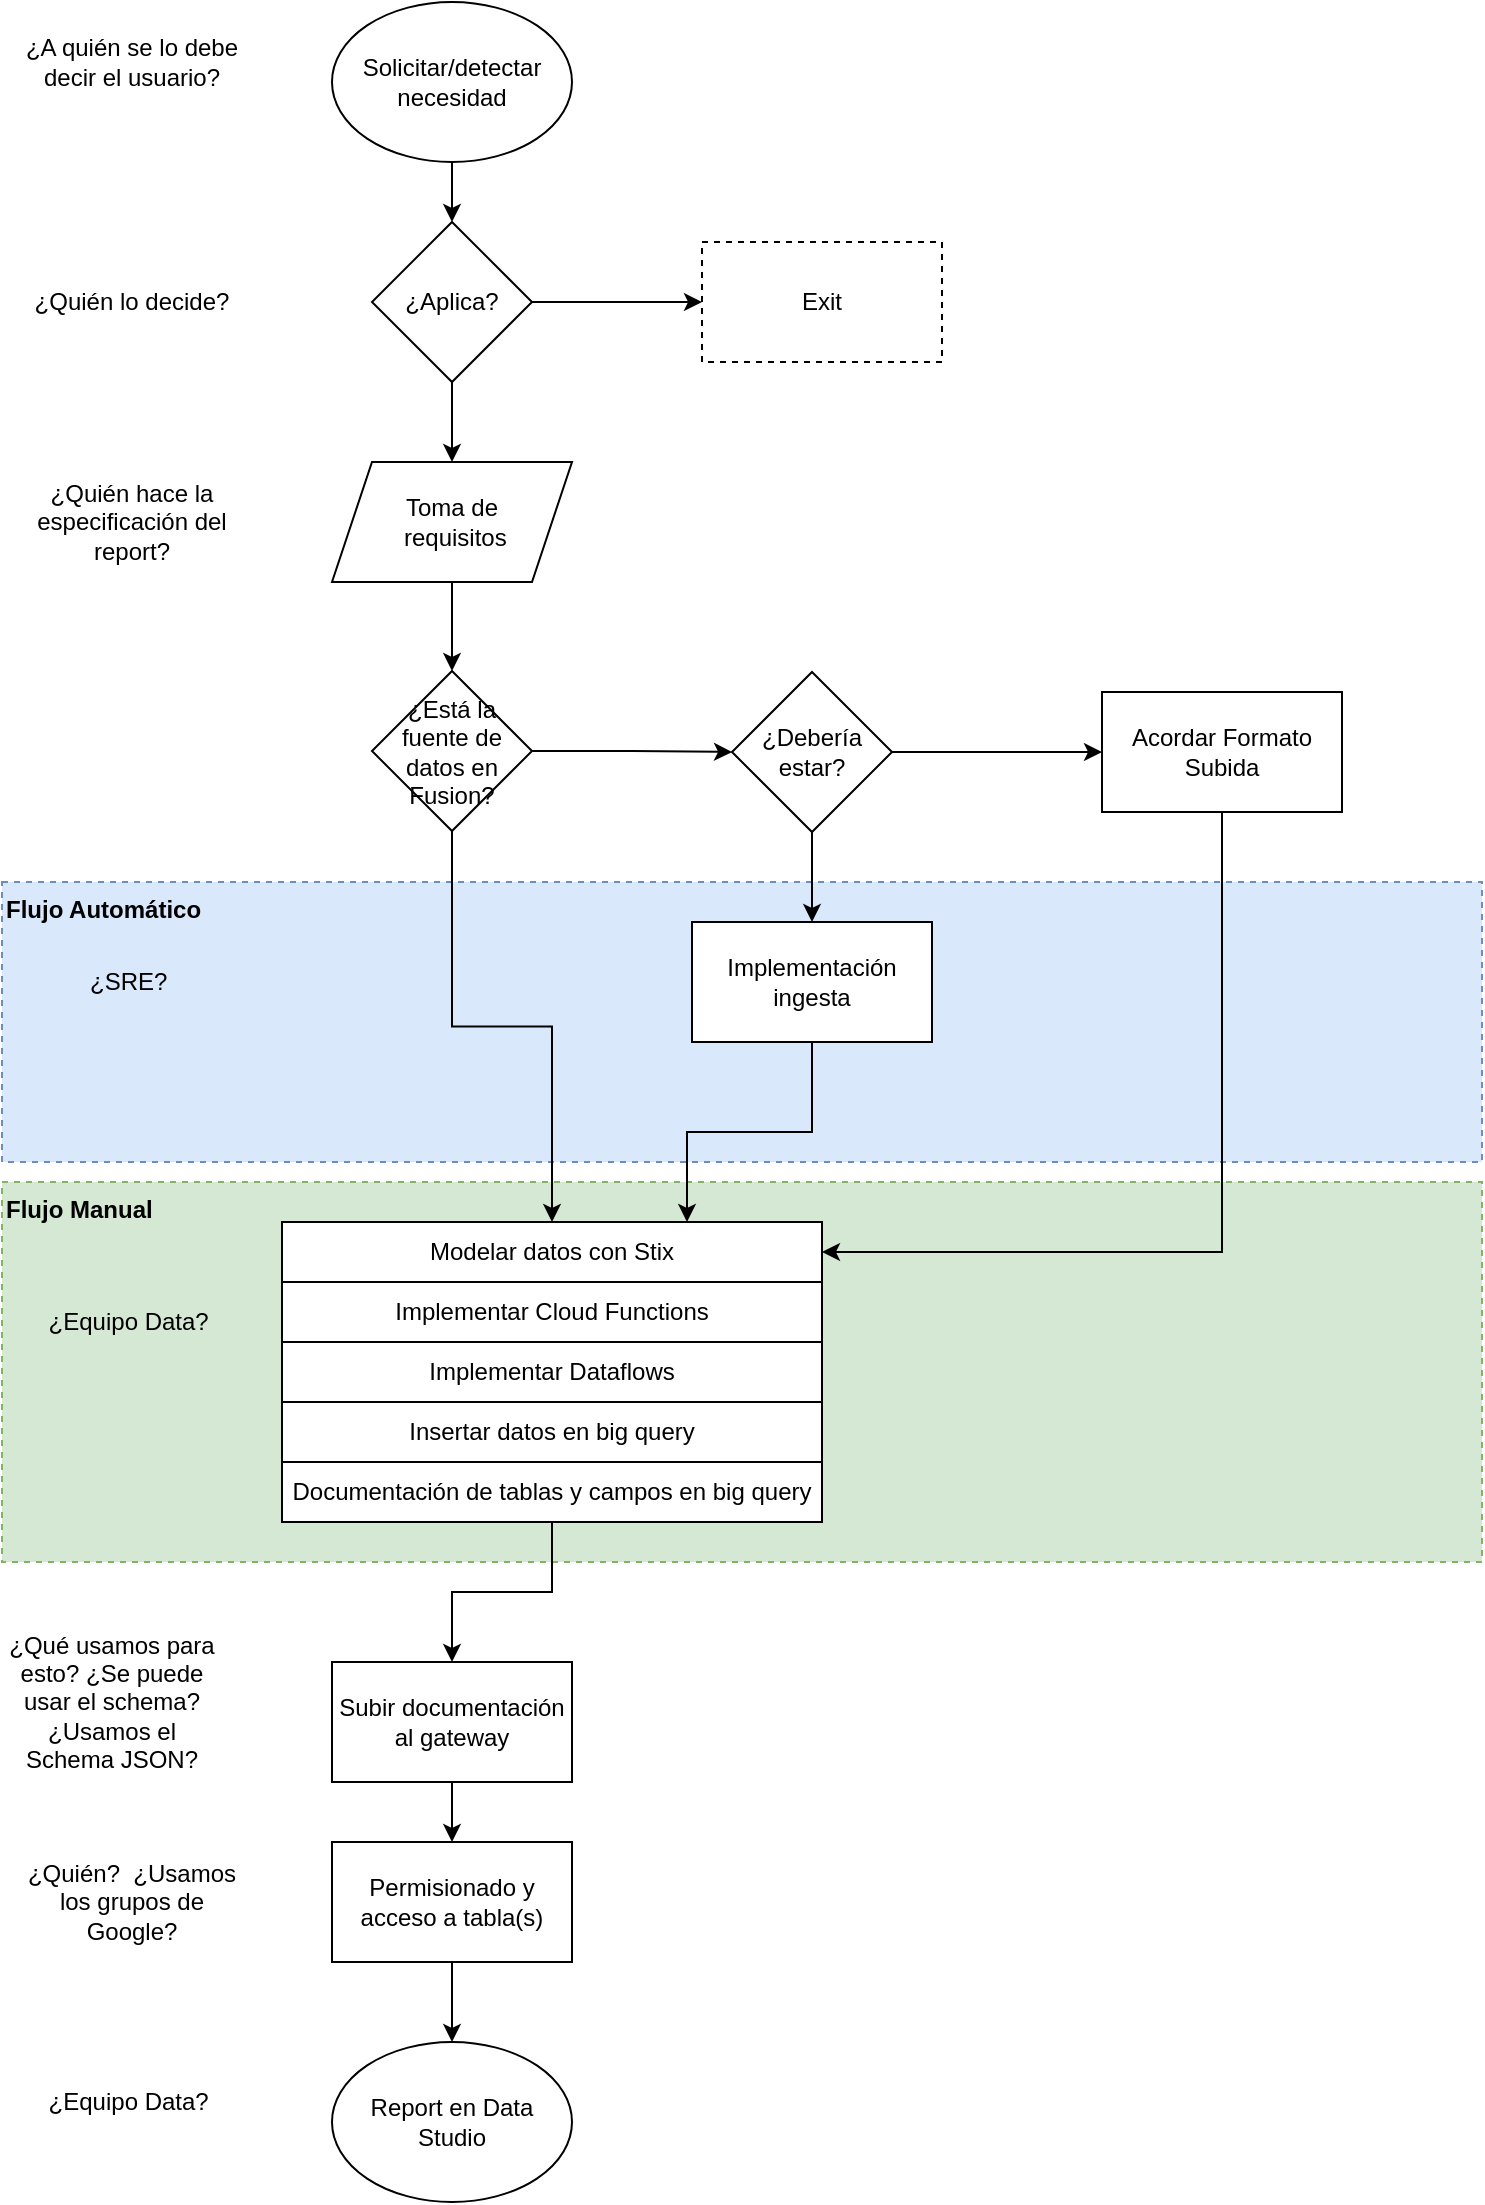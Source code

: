 <mxfile version="13.6.4" type="github">
  <diagram id="9E-KX1OYeNtc_dwp0FWX" name="Page-1">
    <mxGraphModel dx="1186" dy="764" grid="1" gridSize="10" guides="1" tooltips="1" connect="1" arrows="1" fold="1" page="1" pageScale="1" pageWidth="827" pageHeight="1169" math="0" shadow="0">
      <root>
        <mxCell id="0" />
        <mxCell id="1" parent="0" />
        <mxCell id="ff_O2VOX496z6qqw2j3c-24" value="&lt;b&gt;Flujo Manual&lt;/b&gt;" style="rounded=0;whiteSpace=wrap;html=1;align=left;verticalAlign=top;fillColor=#d5e8d4;strokeColor=#82b366;dashed=1;" vertex="1" parent="1">
          <mxGeometry x="10" y="800" width="740" height="190" as="geometry" />
        </mxCell>
        <mxCell id="ff_O2VOX496z6qqw2j3c-23" value="&lt;b&gt;Flujo Automático&lt;/b&gt;" style="rounded=0;whiteSpace=wrap;html=1;align=left;verticalAlign=top;fillColor=#dae8fc;strokeColor=#6c8ebf;dashed=1;" vertex="1" parent="1">
          <mxGeometry x="10" y="650" width="740" height="140" as="geometry" />
        </mxCell>
        <mxCell id="ff_O2VOX496z6qqw2j3c-35" style="edgeStyle=orthogonalEdgeStyle;rounded=0;orthogonalLoop=1;jettySize=auto;html=1;exitX=1;exitY=0.5;exitDx=0;exitDy=0;entryX=0;entryY=0.5;entryDx=0;entryDy=0;" edge="1" parent="1" source="ff_O2VOX496z6qqw2j3c-2" target="ff_O2VOX496z6qqw2j3c-32">
          <mxGeometry relative="1" as="geometry" />
        </mxCell>
        <mxCell id="ff_O2VOX496z6qqw2j3c-36" style="edgeStyle=orthogonalEdgeStyle;rounded=0;orthogonalLoop=1;jettySize=auto;html=1;exitX=0.5;exitY=1;exitDx=0;exitDy=0;" edge="1" parent="1" source="ff_O2VOX496z6qqw2j3c-2" target="ff_O2VOX496z6qqw2j3c-33">
          <mxGeometry relative="1" as="geometry" />
        </mxCell>
        <mxCell id="ff_O2VOX496z6qqw2j3c-2" value="¿Aplica?" style="rhombus;whiteSpace=wrap;html=1;" vertex="1" parent="1">
          <mxGeometry x="195" y="320" width="80" height="80" as="geometry" />
        </mxCell>
        <mxCell id="ff_O2VOX496z6qqw2j3c-4" value="¿Quién lo decide?" style="text;html=1;strokeColor=none;fillColor=none;align=center;verticalAlign=middle;whiteSpace=wrap;rounded=0;" vertex="1" parent="1">
          <mxGeometry x="20" y="350" width="110" height="20" as="geometry" />
        </mxCell>
        <mxCell id="ff_O2VOX496z6qqw2j3c-5" value="¿A quién se lo debe decir el usuario?" style="text;html=1;strokeColor=none;fillColor=none;align=center;verticalAlign=middle;whiteSpace=wrap;rounded=0;" vertex="1" parent="1">
          <mxGeometry x="20" y="230" width="110" height="20" as="geometry" />
        </mxCell>
        <mxCell id="ff_O2VOX496z6qqw2j3c-7" value="¿Quién hace la especificación del report?" style="text;html=1;strokeColor=none;fillColor=none;align=center;verticalAlign=middle;whiteSpace=wrap;rounded=0;" vertex="1" parent="1">
          <mxGeometry x="20" y="460" width="110" height="20" as="geometry" />
        </mxCell>
        <mxCell id="ff_O2VOX496z6qqw2j3c-38" style="edgeStyle=orthogonalEdgeStyle;rounded=0;orthogonalLoop=1;jettySize=auto;html=1;exitX=1;exitY=0.5;exitDx=0;exitDy=0;entryX=0;entryY=0.5;entryDx=0;entryDy=0;" edge="1" parent="1" source="ff_O2VOX496z6qqw2j3c-8" target="ff_O2VOX496z6qqw2j3c-10">
          <mxGeometry relative="1" as="geometry" />
        </mxCell>
        <mxCell id="ff_O2VOX496z6qqw2j3c-43" style="edgeStyle=orthogonalEdgeStyle;rounded=0;orthogonalLoop=1;jettySize=auto;html=1;exitX=0.5;exitY=1;exitDx=0;exitDy=0;entryX=0.5;entryY=0;entryDx=0;entryDy=0;" edge="1" parent="1" source="ff_O2VOX496z6qqw2j3c-8" target="ff_O2VOX496z6qqw2j3c-14">
          <mxGeometry relative="1" as="geometry" />
        </mxCell>
        <mxCell id="ff_O2VOX496z6qqw2j3c-8" value="¿Está la fuente de datos en Fusion?" style="rhombus;whiteSpace=wrap;html=1;" vertex="1" parent="1">
          <mxGeometry x="195" y="544.5" width="80" height="80" as="geometry" />
        </mxCell>
        <mxCell id="ff_O2VOX496z6qqw2j3c-39" style="edgeStyle=orthogonalEdgeStyle;rounded=0;orthogonalLoop=1;jettySize=auto;html=1;exitX=1;exitY=0.5;exitDx=0;exitDy=0;entryX=0;entryY=0.5;entryDx=0;entryDy=0;" edge="1" parent="1" source="ff_O2VOX496z6qqw2j3c-10" target="ff_O2VOX496z6qqw2j3c-25">
          <mxGeometry relative="1" as="geometry" />
        </mxCell>
        <mxCell id="ff_O2VOX496z6qqw2j3c-44" style="edgeStyle=orthogonalEdgeStyle;rounded=0;orthogonalLoop=1;jettySize=auto;html=1;exitX=0.5;exitY=1;exitDx=0;exitDy=0;" edge="1" parent="1" source="ff_O2VOX496z6qqw2j3c-10" target="ff_O2VOX496z6qqw2j3c-12">
          <mxGeometry relative="1" as="geometry" />
        </mxCell>
        <mxCell id="ff_O2VOX496z6qqw2j3c-10" value="¿Debería estar?" style="rhombus;whiteSpace=wrap;html=1;" vertex="1" parent="1">
          <mxGeometry x="375" y="545" width="80" height="80" as="geometry" />
        </mxCell>
        <mxCell id="ff_O2VOX496z6qqw2j3c-34" style="edgeStyle=orthogonalEdgeStyle;rounded=0;orthogonalLoop=1;jettySize=auto;html=1;exitX=0.5;exitY=1;exitDx=0;exitDy=0;entryX=0.5;entryY=0;entryDx=0;entryDy=0;" edge="1" parent="1" source="ff_O2VOX496z6qqw2j3c-11" target="ff_O2VOX496z6qqw2j3c-2">
          <mxGeometry relative="1" as="geometry" />
        </mxCell>
        <mxCell id="ff_O2VOX496z6qqw2j3c-11" value="&lt;span&gt;Solicitar/detectar necesidad&lt;/span&gt;" style="ellipse;whiteSpace=wrap;html=1;" vertex="1" parent="1">
          <mxGeometry x="175" y="210" width="120" height="80" as="geometry" />
        </mxCell>
        <mxCell id="ff_O2VOX496z6qqw2j3c-42" style="edgeStyle=orthogonalEdgeStyle;rounded=0;orthogonalLoop=1;jettySize=auto;html=1;exitX=0.5;exitY=1;exitDx=0;exitDy=0;entryX=0.75;entryY=0;entryDx=0;entryDy=0;" edge="1" parent="1" source="ff_O2VOX496z6qqw2j3c-12" target="ff_O2VOX496z6qqw2j3c-14">
          <mxGeometry relative="1" as="geometry" />
        </mxCell>
        <mxCell id="ff_O2VOX496z6qqw2j3c-12" value="Implementación ingesta" style="rounded=0;whiteSpace=wrap;html=1;" vertex="1" parent="1">
          <mxGeometry x="355" y="670" width="120" height="60" as="geometry" />
        </mxCell>
        <mxCell id="ff_O2VOX496z6qqw2j3c-13" value="¿SRE?&amp;nbsp;" style="text;html=1;strokeColor=none;fillColor=none;align=center;verticalAlign=middle;whiteSpace=wrap;rounded=0;" vertex="1" parent="1">
          <mxGeometry x="20" y="690" width="110" height="20" as="geometry" />
        </mxCell>
        <mxCell id="ff_O2VOX496z6qqw2j3c-14" value="Modelar datos con Stix" style="rounded=0;whiteSpace=wrap;html=1;" vertex="1" parent="1">
          <mxGeometry x="150" y="820" width="270" height="30" as="geometry" />
        </mxCell>
        <mxCell id="ff_O2VOX496z6qqw2j3c-15" value="Implementar Cloud Functions" style="rounded=0;whiteSpace=wrap;html=1;" vertex="1" parent="1">
          <mxGeometry x="150" y="850" width="270" height="30" as="geometry" />
        </mxCell>
        <mxCell id="ff_O2VOX496z6qqw2j3c-16" value="Implementar Dataflows" style="rounded=0;whiteSpace=wrap;html=1;" vertex="1" parent="1">
          <mxGeometry x="150" y="880" width="270" height="30" as="geometry" />
        </mxCell>
        <mxCell id="ff_O2VOX496z6qqw2j3c-17" value="Insertar datos en big query" style="rounded=0;whiteSpace=wrap;html=1;" vertex="1" parent="1">
          <mxGeometry x="150" y="910" width="270" height="30" as="geometry" />
        </mxCell>
        <mxCell id="ff_O2VOX496z6qqw2j3c-19" value="¿Equipo Data?&amp;nbsp;" style="text;html=1;strokeColor=none;fillColor=none;align=center;verticalAlign=middle;whiteSpace=wrap;rounded=0;" vertex="1" parent="1">
          <mxGeometry x="20" y="860" width="110" height="20" as="geometry" />
        </mxCell>
        <mxCell id="ff_O2VOX496z6qqw2j3c-21" value="Report en Data Studio" style="ellipse;whiteSpace=wrap;html=1;" vertex="1" parent="1">
          <mxGeometry x="175" y="1230" width="120" height="80" as="geometry" />
        </mxCell>
        <mxCell id="ff_O2VOX496z6qqw2j3c-22" value="¿Equipo Data?&amp;nbsp;" style="text;html=1;strokeColor=none;fillColor=none;align=center;verticalAlign=middle;whiteSpace=wrap;rounded=0;" vertex="1" parent="1">
          <mxGeometry x="20" y="1250" width="110" height="20" as="geometry" />
        </mxCell>
        <mxCell id="ff_O2VOX496z6qqw2j3c-41" style="edgeStyle=orthogonalEdgeStyle;rounded=0;orthogonalLoop=1;jettySize=auto;html=1;exitX=0.5;exitY=1;exitDx=0;exitDy=0;entryX=1;entryY=0.5;entryDx=0;entryDy=0;" edge="1" parent="1" source="ff_O2VOX496z6qqw2j3c-25" target="ff_O2VOX496z6qqw2j3c-14">
          <mxGeometry relative="1" as="geometry" />
        </mxCell>
        <mxCell id="ff_O2VOX496z6qqw2j3c-25" value="Acordar Formato Subida" style="rounded=0;whiteSpace=wrap;html=1;" vertex="1" parent="1">
          <mxGeometry x="560" y="555" width="120" height="60" as="geometry" />
        </mxCell>
        <mxCell id="ff_O2VOX496z6qqw2j3c-45" style="edgeStyle=orthogonalEdgeStyle;rounded=0;orthogonalLoop=1;jettySize=auto;html=1;exitX=0.5;exitY=1;exitDx=0;exitDy=0;" edge="1" parent="1" source="ff_O2VOX496z6qqw2j3c-26" target="ff_O2VOX496z6qqw2j3c-28">
          <mxGeometry relative="1" as="geometry" />
        </mxCell>
        <mxCell id="ff_O2VOX496z6qqw2j3c-26" value="Documentación de tablas y campos en big query" style="rounded=0;whiteSpace=wrap;html=1;" vertex="1" parent="1">
          <mxGeometry x="150" y="940" width="270" height="30" as="geometry" />
        </mxCell>
        <mxCell id="ff_O2VOX496z6qqw2j3c-46" style="edgeStyle=orthogonalEdgeStyle;rounded=0;orthogonalLoop=1;jettySize=auto;html=1;exitX=0.5;exitY=1;exitDx=0;exitDy=0;entryX=0.5;entryY=0;entryDx=0;entryDy=0;" edge="1" parent="1" source="ff_O2VOX496z6qqw2j3c-28" target="ff_O2VOX496z6qqw2j3c-30">
          <mxGeometry relative="1" as="geometry" />
        </mxCell>
        <mxCell id="ff_O2VOX496z6qqw2j3c-28" value="Subir documentación al gateway" style="rounded=0;whiteSpace=wrap;html=1;" vertex="1" parent="1">
          <mxGeometry x="175" y="1040" width="120" height="60" as="geometry" />
        </mxCell>
        <mxCell id="ff_O2VOX496z6qqw2j3c-29" value="¿Qué usamos para esto? ¿Se puede usar el schema?¿Usamos el Schema JSON?" style="text;html=1;strokeColor=none;fillColor=none;align=center;verticalAlign=middle;whiteSpace=wrap;rounded=0;" vertex="1" parent="1">
          <mxGeometry x="10" y="1050" width="110" height="20" as="geometry" />
        </mxCell>
        <mxCell id="ff_O2VOX496z6qqw2j3c-47" style="edgeStyle=orthogonalEdgeStyle;rounded=0;orthogonalLoop=1;jettySize=auto;html=1;exitX=0.5;exitY=1;exitDx=0;exitDy=0;entryX=0.5;entryY=0;entryDx=0;entryDy=0;" edge="1" parent="1" source="ff_O2VOX496z6qqw2j3c-30" target="ff_O2VOX496z6qqw2j3c-21">
          <mxGeometry relative="1" as="geometry" />
        </mxCell>
        <mxCell id="ff_O2VOX496z6qqw2j3c-30" value="Permisionado y acceso a tabla(s)" style="rounded=0;whiteSpace=wrap;html=1;" vertex="1" parent="1">
          <mxGeometry x="175" y="1130" width="120" height="60" as="geometry" />
        </mxCell>
        <mxCell id="ff_O2VOX496z6qqw2j3c-31" value="¿Quién?&amp;nbsp; ¿Usamos los grupos de Google?" style="text;html=1;strokeColor=none;fillColor=none;align=center;verticalAlign=middle;whiteSpace=wrap;rounded=0;" vertex="1" parent="1">
          <mxGeometry x="20" y="1150" width="110" height="20" as="geometry" />
        </mxCell>
        <mxCell id="ff_O2VOX496z6qqw2j3c-32" value="Exit" style="rounded=0;whiteSpace=wrap;html=1;dashed=1;" vertex="1" parent="1">
          <mxGeometry x="360" y="330" width="120" height="60" as="geometry" />
        </mxCell>
        <mxCell id="ff_O2VOX496z6qqw2j3c-37" style="edgeStyle=orthogonalEdgeStyle;rounded=0;orthogonalLoop=1;jettySize=auto;html=1;exitX=0.5;exitY=1;exitDx=0;exitDy=0;entryX=0.5;entryY=0;entryDx=0;entryDy=0;" edge="1" parent="1" source="ff_O2VOX496z6qqw2j3c-33" target="ff_O2VOX496z6qqw2j3c-8">
          <mxGeometry relative="1" as="geometry" />
        </mxCell>
        <mxCell id="ff_O2VOX496z6qqw2j3c-33" value="&lt;span&gt;Toma de&lt;br&gt;&amp;nbsp;requisitos&lt;/span&gt;" style="shape=parallelogram;perimeter=parallelogramPerimeter;whiteSpace=wrap;html=1;fixedSize=1;align=center;" vertex="1" parent="1">
          <mxGeometry x="175" y="440" width="120" height="60" as="geometry" />
        </mxCell>
      </root>
    </mxGraphModel>
  </diagram>
</mxfile>
